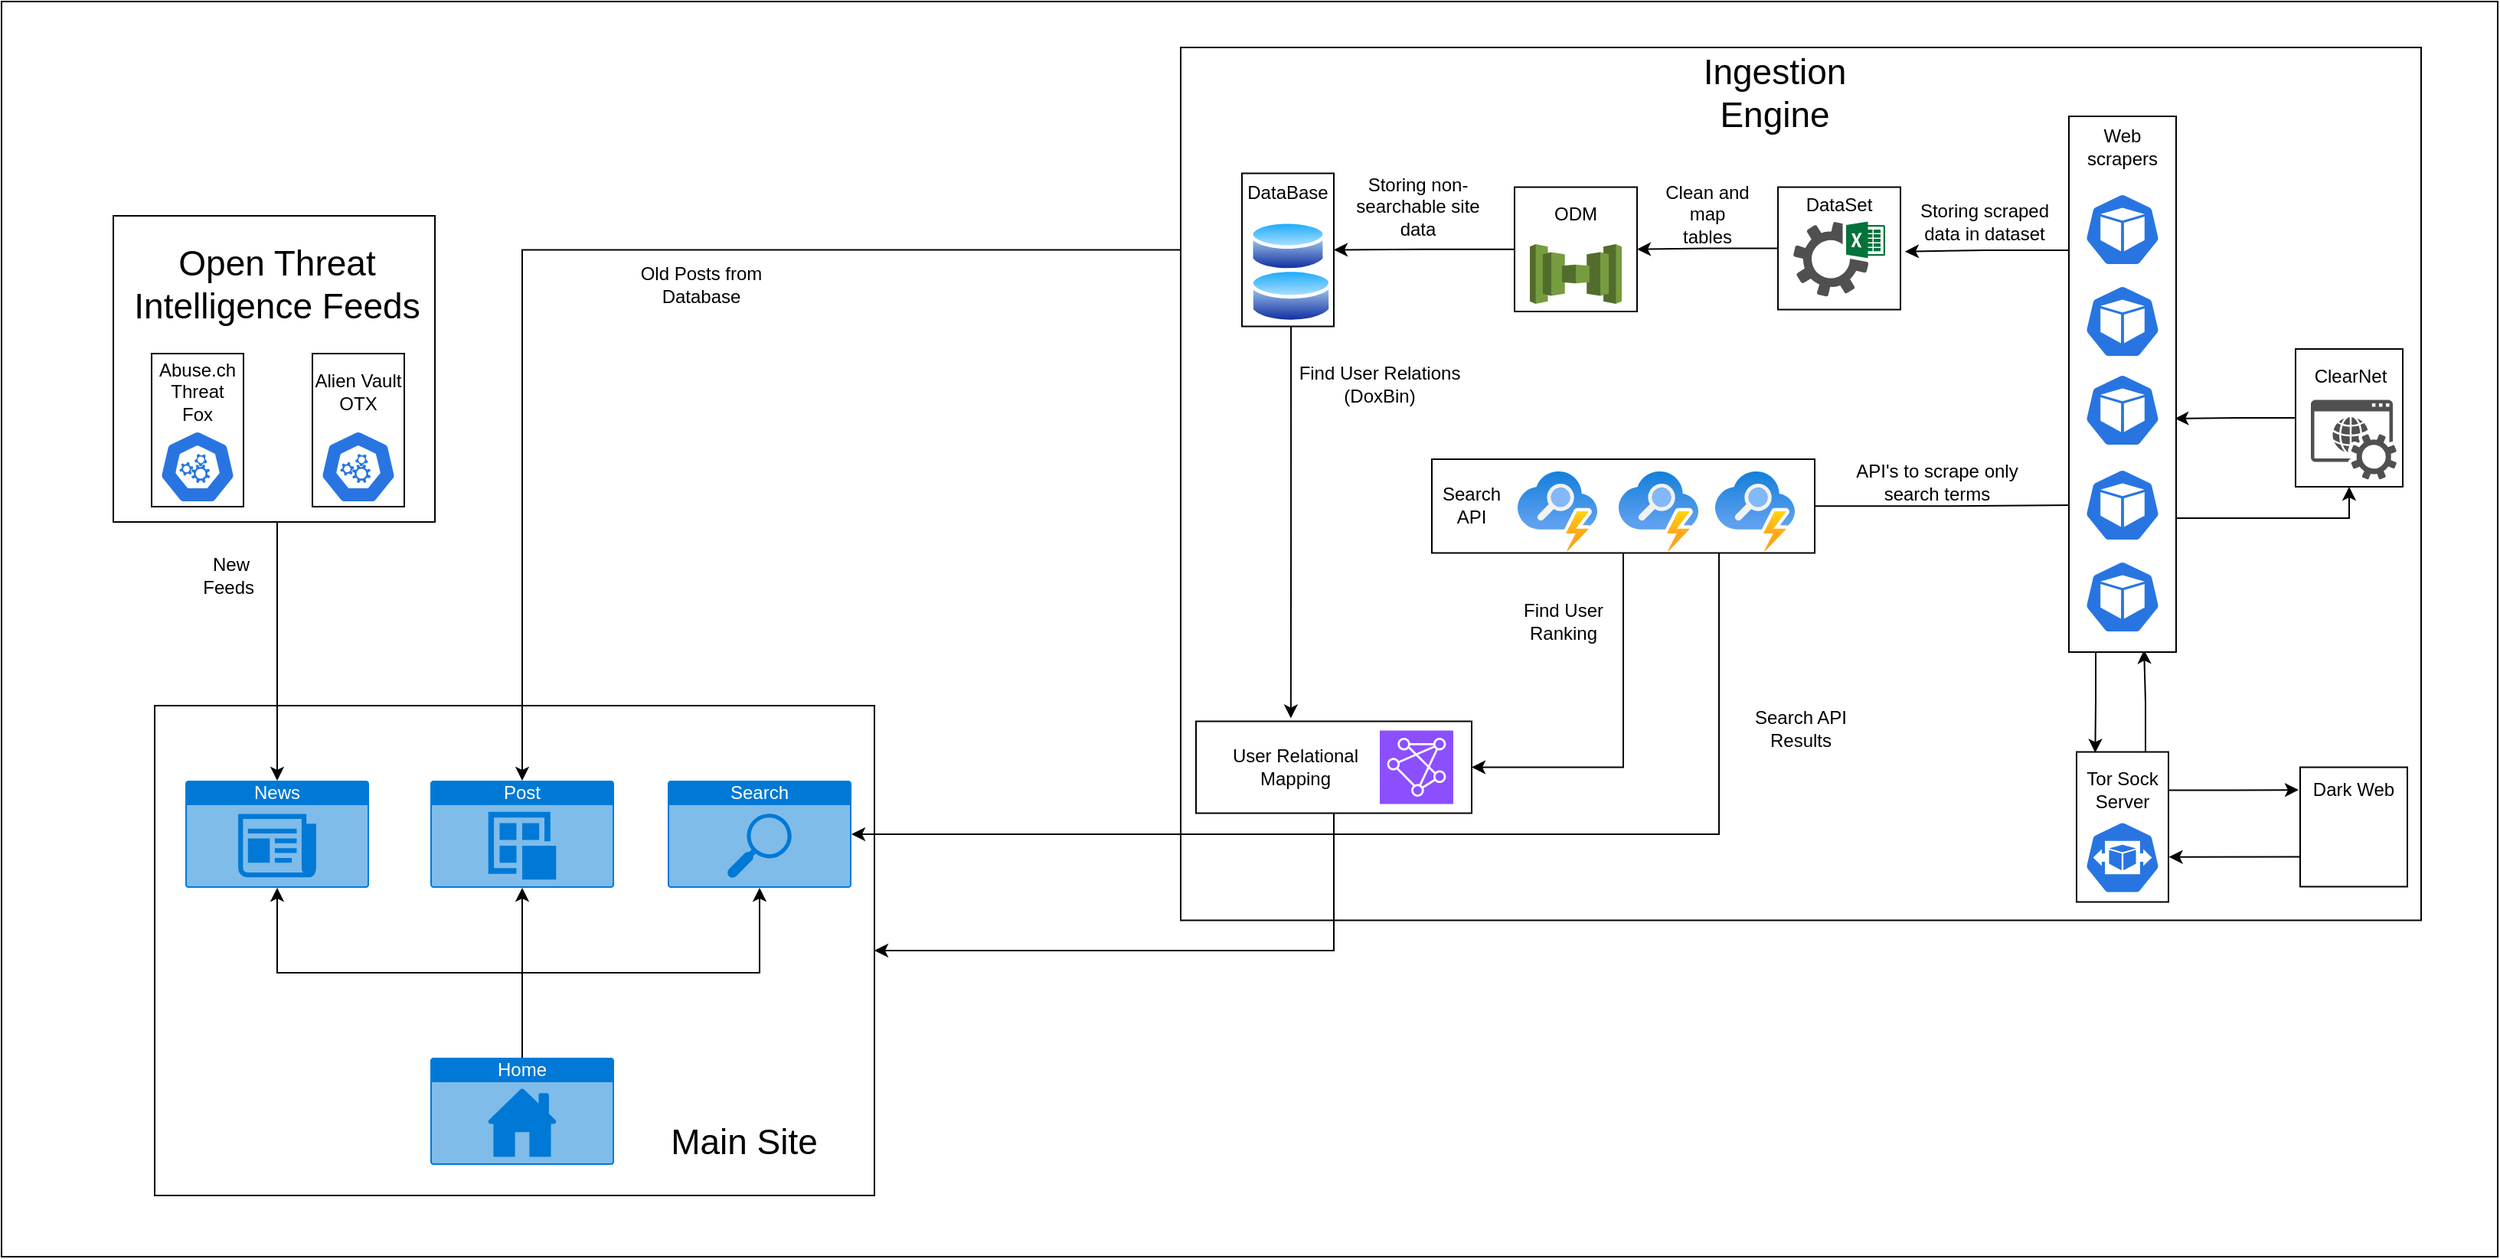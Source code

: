 <mxfile version="24.7.14">
  <diagram name="Page-1" id="Bf9qOJsrXY_zEq10vf4p">
    <mxGraphModel dx="2261" dy="795" grid="1" gridSize="10" guides="1" tooltips="1" connect="1" arrows="1" fold="1" page="1" pageScale="1" pageWidth="827" pageHeight="1169" background="#ffffff" math="0" shadow="0">
      <root>
        <mxCell id="0" />
        <mxCell id="1" parent="0" />
        <mxCell id="s_h71yhUyFhdzkxMhqhq-367" value="" style="rounded=0;whiteSpace=wrap;html=1;" parent="1" vertex="1">
          <mxGeometry x="-820" y="10" width="1630" height="820" as="geometry" />
        </mxCell>
        <mxCell id="s_h71yhUyFhdzkxMhqhq-356" value="" style="rounded=0;whiteSpace=wrap;html=1;" parent="1" vertex="1">
          <mxGeometry x="-720" y="470" width="470" height="320" as="geometry" />
        </mxCell>
        <mxCell id="s_h71yhUyFhdzkxMhqhq-336" value="Search" style="html=1;whiteSpace=wrap;strokeColor=none;fillColor=#0079D6;labelPosition=center;verticalLabelPosition=middle;verticalAlign=top;align=center;fontSize=12;outlineConnect=0;spacingTop=-6;fontColor=#FFFFFF;sketch=0;shape=mxgraph.sitemap.search;" parent="1" vertex="1">
          <mxGeometry x="-385" y="519" width="120" height="70" as="geometry" />
        </mxCell>
        <mxCell id="s_h71yhUyFhdzkxMhqhq-338" value="Home" style="html=1;whiteSpace=wrap;strokeColor=none;fillColor=#0079D6;labelPosition=center;verticalLabelPosition=middle;verticalAlign=top;align=center;fontSize=12;outlineConnect=0;spacingTop=-6;fontColor=#FFFFFF;sketch=0;shape=mxgraph.sitemap.home;" parent="1" vertex="1">
          <mxGeometry x="-540" y="700" width="120" height="70" as="geometry" />
        </mxCell>
        <mxCell id="s_h71yhUyFhdzkxMhqhq-339" value="Post" style="html=1;whiteSpace=wrap;strokeColor=none;fillColor=#0079D6;labelPosition=center;verticalLabelPosition=middle;verticalAlign=top;align=center;fontSize=12;outlineConnect=0;spacingTop=-6;fontColor=#FFFFFF;sketch=0;shape=mxgraph.sitemap.post;" parent="1" vertex="1">
          <mxGeometry x="-540" y="519" width="120" height="70" as="geometry" />
        </mxCell>
        <mxCell id="s_h71yhUyFhdzkxMhqhq-340" value="News" style="html=1;whiteSpace=wrap;strokeColor=none;fillColor=#0079D6;labelPosition=center;verticalLabelPosition=middle;verticalAlign=top;align=center;fontSize=12;outlineConnect=0;spacingTop=-6;fontColor=#FFFFFF;sketch=0;shape=mxgraph.sitemap.news;" parent="1" vertex="1">
          <mxGeometry x="-700" y="519" width="120" height="70" as="geometry" />
        </mxCell>
        <mxCell id="s_h71yhUyFhdzkxMhqhq-341" style="edgeStyle=orthogonalEdgeStyle;rounded=0;orthogonalLoop=1;jettySize=auto;html=1;exitX=0.5;exitY=0;exitDx=0;exitDy=0;exitPerimeter=0;entryX=0.5;entryY=1;entryDx=0;entryDy=0;entryPerimeter=0;" parent="1" source="s_h71yhUyFhdzkxMhqhq-338" target="s_h71yhUyFhdzkxMhqhq-340" edge="1">
          <mxGeometry relative="1" as="geometry" />
        </mxCell>
        <mxCell id="s_h71yhUyFhdzkxMhqhq-342" style="edgeStyle=orthogonalEdgeStyle;rounded=0;orthogonalLoop=1;jettySize=auto;html=1;exitX=0.5;exitY=0;exitDx=0;exitDy=0;exitPerimeter=0;entryX=0.5;entryY=1;entryDx=0;entryDy=0;entryPerimeter=0;" parent="1" source="s_h71yhUyFhdzkxMhqhq-338" target="s_h71yhUyFhdzkxMhqhq-339" edge="1">
          <mxGeometry relative="1" as="geometry" />
        </mxCell>
        <mxCell id="s_h71yhUyFhdzkxMhqhq-343" style="edgeStyle=orthogonalEdgeStyle;rounded=0;orthogonalLoop=1;jettySize=auto;html=1;exitX=0.5;exitY=0;exitDx=0;exitDy=0;exitPerimeter=0;entryX=0.5;entryY=1;entryDx=0;entryDy=0;entryPerimeter=0;" parent="1" source="s_h71yhUyFhdzkxMhqhq-338" target="s_h71yhUyFhdzkxMhqhq-336" edge="1">
          <mxGeometry relative="1" as="geometry" />
        </mxCell>
        <mxCell id="s_h71yhUyFhdzkxMhqhq-345" value="Main Site" style="text;html=1;align=center;verticalAlign=middle;whiteSpace=wrap;rounded=0;fontSize=23;" parent="1" vertex="1">
          <mxGeometry x="-390" y="740" width="110" height="30" as="geometry" />
        </mxCell>
        <mxCell id="s_h71yhUyFhdzkxMhqhq-350" style="edgeStyle=orthogonalEdgeStyle;rounded=0;orthogonalLoop=1;jettySize=auto;html=1;entryX=0.5;entryY=0;entryDx=0;entryDy=0;entryPerimeter=0;exitX=0.5;exitY=1;exitDx=0;exitDy=0;" parent="1" source="s_h71yhUyFhdzkxMhqhq-334" target="s_h71yhUyFhdzkxMhqhq-340" edge="1">
          <mxGeometry relative="1" as="geometry">
            <Array as="points">
              <mxPoint x="-640" y="210" />
            </Array>
          </mxGeometry>
        </mxCell>
        <mxCell id="s_h71yhUyFhdzkxMhqhq-351" value="New Feeds&amp;nbsp;" style="text;html=1;align=center;verticalAlign=middle;whiteSpace=wrap;rounded=0;" parent="1" vertex="1">
          <mxGeometry x="-700" y="370" width="60" height="30" as="geometry" />
        </mxCell>
        <mxCell id="s_h71yhUyFhdzkxMhqhq-357" value="" style="group" parent="1" vertex="1" connectable="0">
          <mxGeometry x="-750" y="150" width="220" height="200" as="geometry" />
        </mxCell>
        <mxCell id="s_h71yhUyFhdzkxMhqhq-334" value="" style="rounded=0;whiteSpace=wrap;html=1;container=0;" parent="s_h71yhUyFhdzkxMhqhq-357" vertex="1">
          <mxGeometry x="3" width="210" height="200" as="geometry" />
        </mxCell>
        <mxCell id="s_h71yhUyFhdzkxMhqhq-324" value="" style="rounded=0;whiteSpace=wrap;html=1;direction=south;container=0;" parent="s_h71yhUyFhdzkxMhqhq-357" vertex="1">
          <mxGeometry x="28" y="90" width="60" height="100" as="geometry" />
        </mxCell>
        <mxCell id="s_h71yhUyFhdzkxMhqhq-321" value="" style="aspect=fixed;sketch=0;html=1;dashed=0;whitespace=wrap;verticalLabelPosition=bottom;verticalAlign=top;fillColor=#2875E2;strokeColor=#ffffff;points=[[0.005,0.63,0],[0.1,0.2,0],[0.9,0.2,0],[0.5,0,0],[0.995,0.63,0],[0.72,0.99,0],[0.5,1,0],[0.28,0.99,0]];shape=mxgraph.kubernetes.icon2;prIcon=api;container=0;" parent="s_h71yhUyFhdzkxMhqhq-357" vertex="1">
          <mxGeometry x="33" y="140" width="50" height="48" as="geometry" />
        </mxCell>
        <mxCell id="s_h71yhUyFhdzkxMhqhq-323" value="Abuse.ch Threat Fox" style="text;html=1;align=center;verticalAlign=middle;whiteSpace=wrap;rounded=0;container=0;" parent="s_h71yhUyFhdzkxMhqhq-357" vertex="1">
          <mxGeometry x="28" y="100" width="60" height="30" as="geometry" />
        </mxCell>
        <mxCell id="s_h71yhUyFhdzkxMhqhq-325" value="" style="rounded=0;whiteSpace=wrap;html=1;direction=south;container=0;" parent="s_h71yhUyFhdzkxMhqhq-357" vertex="1">
          <mxGeometry x="133" y="90" width="60" height="100" as="geometry" />
        </mxCell>
        <mxCell id="s_h71yhUyFhdzkxMhqhq-326" value="" style="aspect=fixed;sketch=0;html=1;dashed=0;whitespace=wrap;verticalLabelPosition=bottom;verticalAlign=top;fillColor=#2875E2;strokeColor=#ffffff;points=[[0.005,0.63,0],[0.1,0.2,0],[0.9,0.2,0],[0.5,0,0],[0.995,0.63,0],[0.72,0.99,0],[0.5,1,0],[0.28,0.99,0]];shape=mxgraph.kubernetes.icon2;prIcon=api;container=0;" parent="s_h71yhUyFhdzkxMhqhq-357" vertex="1">
          <mxGeometry x="138" y="140" width="50" height="48" as="geometry" />
        </mxCell>
        <mxCell id="s_h71yhUyFhdzkxMhqhq-327" value="Alien Vault&lt;div&gt;OTX&lt;/div&gt;" style="text;html=1;align=center;verticalAlign=middle;whiteSpace=wrap;rounded=0;container=0;" parent="s_h71yhUyFhdzkxMhqhq-357" vertex="1">
          <mxGeometry x="133" y="100" width="60" height="30" as="geometry" />
        </mxCell>
        <mxCell id="s_h71yhUyFhdzkxMhqhq-332" value="Open Threat Intelligence Feeds" style="text;html=1;align=center;verticalAlign=middle;whiteSpace=wrap;rounded=0;fontSize=23;container=0;" parent="s_h71yhUyFhdzkxMhqhq-357" vertex="1">
          <mxGeometry y="30" width="220" height="30" as="geometry" />
        </mxCell>
        <mxCell id="s_h71yhUyFhdzkxMhqhq-360" style="edgeStyle=orthogonalEdgeStyle;rounded=0;orthogonalLoop=1;jettySize=auto;html=1;exitX=0.5;exitY=1;exitDx=0;exitDy=0;" parent="1" source="s_h71yhUyFhdzkxMhqhq-21" target="s_h71yhUyFhdzkxMhqhq-339" edge="1">
          <mxGeometry relative="1" as="geometry" />
        </mxCell>
        <mxCell id="s_h71yhUyFhdzkxMhqhq-363" value="" style="group" parent="1" vertex="1" connectable="0">
          <mxGeometry x="-50" y="40" width="810" height="570.25" as="geometry" />
        </mxCell>
        <mxCell id="s_h71yhUyFhdzkxMhqhq-316" value="" style="rounded=0;whiteSpace=wrap;html=1;movable=1;resizable=1;rotatable=1;deletable=1;editable=1;locked=0;connectable=1;container=0;" parent="s_h71yhUyFhdzkxMhqhq-363" vertex="1">
          <mxGeometry width="810" height="570.25" as="geometry" />
        </mxCell>
        <mxCell id="s_h71yhUyFhdzkxMhqhq-81" style="edgeStyle=orthogonalEdgeStyle;rounded=0;orthogonalLoop=1;jettySize=auto;html=1;exitX=0;exitY=0.25;exitDx=0;exitDy=0;entryX=0.996;entryY=0.299;entryDx=0;entryDy=0;entryPerimeter=0;" parent="s_h71yhUyFhdzkxMhqhq-363" source="s_h71yhUyFhdzkxMhqhq-80" target="s_h71yhUyFhdzkxMhqhq-20" edge="1">
          <mxGeometry relative="1" as="geometry">
            <mxPoint x="630" y="400.25" as="targetPoint" />
          </mxGeometry>
        </mxCell>
        <mxCell id="s_h71yhUyFhdzkxMhqhq-80" value="" style="rounded=0;whiteSpace=wrap;html=1;direction=south;container=0;" parent="s_h71yhUyFhdzkxMhqhq-363" vertex="1">
          <mxGeometry x="585" y="460.25" width="60" height="98" as="geometry" />
        </mxCell>
        <mxCell id="s_h71yhUyFhdzkxMhqhq-310" value="" style="rounded=0;whiteSpace=wrap;html=1;container=0;" parent="s_h71yhUyFhdzkxMhqhq-363" vertex="1">
          <mxGeometry x="10" y="440.25" width="180" height="60" as="geometry" />
        </mxCell>
        <mxCell id="s_h71yhUyFhdzkxMhqhq-71" value="" style="rounded=0;whiteSpace=wrap;html=1;direction=south;container=0;" parent="s_h71yhUyFhdzkxMhqhq-363" vertex="1">
          <mxGeometry x="731" y="470.25" width="70" height="78" as="geometry" />
        </mxCell>
        <mxCell id="s_h71yhUyFhdzkxMhqhq-68" value="" style="rounded=0;whiteSpace=wrap;html=1;direction=south;container=0;" parent="s_h71yhUyFhdzkxMhqhq-363" vertex="1">
          <mxGeometry x="728" y="197" width="70" height="90" as="geometry" />
        </mxCell>
        <mxCell id="s_h71yhUyFhdzkxMhqhq-48" style="edgeStyle=orthogonalEdgeStyle;rounded=0;orthogonalLoop=1;jettySize=auto;html=1;exitX=0.5;exitY=1;exitDx=0;exitDy=0;entryX=0.5;entryY=0;entryDx=0;entryDy=0;" parent="s_h71yhUyFhdzkxMhqhq-363" source="s_h71yhUyFhdzkxMhqhq-41" target="s_h71yhUyFhdzkxMhqhq-21" edge="1">
          <mxGeometry relative="1" as="geometry" />
        </mxCell>
        <mxCell id="s_h71yhUyFhdzkxMhqhq-41" value="" style="rounded=0;whiteSpace=wrap;html=1;direction=south;container=0;" parent="s_h71yhUyFhdzkxMhqhq-363" vertex="1">
          <mxGeometry x="218" y="91.25" width="80" height="81.25" as="geometry" />
        </mxCell>
        <mxCell id="s_h71yhUyFhdzkxMhqhq-95" value="" style="edgeStyle=orthogonalEdgeStyle;rounded=0;orthogonalLoop=1;jettySize=auto;html=1;" parent="s_h71yhUyFhdzkxMhqhq-363" source="s_h71yhUyFhdzkxMhqhq-34" target="s_h71yhUyFhdzkxMhqhq-17" edge="1">
          <mxGeometry relative="1" as="geometry" />
        </mxCell>
        <mxCell id="s_h71yhUyFhdzkxMhqhq-313" style="edgeStyle=orthogonalEdgeStyle;rounded=0;orthogonalLoop=1;jettySize=auto;html=1;exitX=0.5;exitY=0;exitDx=0;exitDy=0;entryX=1;entryY=0.5;entryDx=0;entryDy=0;" parent="s_h71yhUyFhdzkxMhqhq-363" source="s_h71yhUyFhdzkxMhqhq-34" target="s_h71yhUyFhdzkxMhqhq-310" edge="1">
          <mxGeometry relative="1" as="geometry" />
        </mxCell>
        <mxCell id="s_h71yhUyFhdzkxMhqhq-34" value="" style="rounded=0;whiteSpace=wrap;html=1;direction=west;container=0;" parent="s_h71yhUyFhdzkxMhqhq-363" vertex="1">
          <mxGeometry x="164" y="269" width="250" height="61.25" as="geometry" />
        </mxCell>
        <mxCell id="s_h71yhUyFhdzkxMhqhq-46" style="edgeStyle=orthogonalEdgeStyle;rounded=0;orthogonalLoop=1;jettySize=auto;html=1;exitX=0.5;exitY=1;exitDx=0;exitDy=0;entryX=0.5;entryY=0;entryDx=0;entryDy=0;" parent="s_h71yhUyFhdzkxMhqhq-363" source="s_h71yhUyFhdzkxMhqhq-29" target="s_h71yhUyFhdzkxMhqhq-41" edge="1">
          <mxGeometry relative="1" as="geometry" />
        </mxCell>
        <mxCell id="s_h71yhUyFhdzkxMhqhq-29" value="" style="rounded=0;whiteSpace=wrap;html=1;direction=south;container=0;" parent="s_h71yhUyFhdzkxMhqhq-363" vertex="1">
          <mxGeometry x="390" y="91.25" width="80" height="80" as="geometry" />
        </mxCell>
        <mxCell id="s_h71yhUyFhdzkxMhqhq-21" value="" style="rounded=0;whiteSpace=wrap;html=1;direction=south;container=0;" parent="s_h71yhUyFhdzkxMhqhq-363" vertex="1">
          <mxGeometry x="40" y="82.25" width="60" height="100" as="geometry" />
        </mxCell>
        <mxCell id="s_h71yhUyFhdzkxMhqhq-74" style="edgeStyle=orthogonalEdgeStyle;rounded=0;orthogonalLoop=1;jettySize=auto;html=1;exitX=0.75;exitY=0;exitDx=0;exitDy=0;entryX=1;entryY=0.5;entryDx=0;entryDy=0;" parent="s_h71yhUyFhdzkxMhqhq-363" source="s_h71yhUyFhdzkxMhqhq-20" target="s_h71yhUyFhdzkxMhqhq-68" edge="1">
          <mxGeometry relative="1" as="geometry">
            <Array as="points">
              <mxPoint x="763" y="307.25" />
            </Array>
          </mxGeometry>
        </mxCell>
        <mxCell id="s_h71yhUyFhdzkxMhqhq-20" value="" style="whiteSpace=wrap;html=1;direction=south;points=[[0,0,0,0,0],[0,0.25,0,0,0],[0,0.5,0,0,0],[0,0.75,0,0,0],[0,0.84,0,0,0],[0,1,0,0,0],[0.25,0,0,0,0],[0.25,1,0,0,0],[0.5,0,0,0,0],[0.5,1,0,0,0],[0.75,0,0,0,0],[1,0,0,0,0],[1,0.25,0,0,0],[1,0.5,0,0,0],[1,0.75,0,0,0],[1,1,0,0,0]];container=0;" parent="s_h71yhUyFhdzkxMhqhq-363" vertex="1">
          <mxGeometry x="580" y="45" width="70" height="350" as="geometry" />
        </mxCell>
        <mxCell id="s_h71yhUyFhdzkxMhqhq-5" value="" style="aspect=fixed;sketch=0;html=1;dashed=0;whitespace=wrap;verticalLabelPosition=bottom;verticalAlign=top;fillColor=#2875E2;strokeColor=#ffffff;points=[[0.005,0.63,0],[0.1,0.2,0],[0.9,0.2,0],[0.5,0,0],[0.995,0.63,0],[0.72,0.99,0],[0.5,1,0],[0.28,0.99,0]];shape=mxgraph.kubernetes.icon2;prIcon=pod;container=0;" parent="s_h71yhUyFhdzkxMhqhq-363" vertex="1">
          <mxGeometry x="590" y="213" width="50" height="48" as="geometry" />
        </mxCell>
        <mxCell id="s_h71yhUyFhdzkxMhqhq-6" value="" style="aspect=fixed;sketch=0;html=1;dashed=0;whitespace=wrap;verticalLabelPosition=bottom;verticalAlign=top;fillColor=#2875E2;strokeColor=#ffffff;points=[[0.005,0.63,0],[0.1,0.2,0],[0.9,0.2,0],[0.5,0,0],[0.995,0.63,0],[0.72,0.99,0],[0.5,1,0],[0.28,0.99,0]];shape=mxgraph.kubernetes.icon2;prIcon=pod;container=0;" parent="s_h71yhUyFhdzkxMhqhq-363" vertex="1">
          <mxGeometry x="590" y="155" width="50" height="48" as="geometry" />
        </mxCell>
        <mxCell id="s_h71yhUyFhdzkxMhqhq-7" value="" style="aspect=fixed;sketch=0;html=1;dashed=0;whitespace=wrap;verticalLabelPosition=bottom;verticalAlign=top;fillColor=#2875E2;strokeColor=#ffffff;points=[[0.005,0.63,0],[0.1,0.2,0],[0.9,0.2,0],[0.5,0,0],[0.995,0.63,0],[0.72,0.99,0],[0.5,1,0],[0.28,0.99,0]];shape=mxgraph.kubernetes.icon2;prIcon=pod;container=0;" parent="s_h71yhUyFhdzkxMhqhq-363" vertex="1">
          <mxGeometry x="590" y="95" width="50" height="48" as="geometry" />
        </mxCell>
        <mxCell id="s_h71yhUyFhdzkxMhqhq-9" value="" style="image;aspect=fixed;perimeter=ellipsePerimeter;html=1;align=center;shadow=0;dashed=0;spacingTop=3;image=img/lib/active_directory/database.svg;container=0;" parent="s_h71yhUyFhdzkxMhqhq-363" vertex="1">
          <mxGeometry x="45" y="111.25" width="50" height="37" as="geometry" />
        </mxCell>
        <mxCell id="s_h71yhUyFhdzkxMhqhq-16" value="" style="aspect=fixed;sketch=0;html=1;dashed=0;whitespace=wrap;verticalLabelPosition=bottom;verticalAlign=top;fillColor=#2875E2;strokeColor=#ffffff;points=[[0.005,0.63,0],[0.1,0.2,0],[0.9,0.2,0],[0.5,0,0],[0.995,0.63,0],[0.72,0.99,0],[0.5,1,0],[0.28,0.99,0]];shape=mxgraph.kubernetes.icon2;prIcon=pod;container=0;" parent="s_h71yhUyFhdzkxMhqhq-363" vertex="1">
          <mxGeometry x="590" y="335" width="50" height="48" as="geometry" />
        </mxCell>
        <mxCell id="s_h71yhUyFhdzkxMhqhq-17" value="" style="aspect=fixed;sketch=0;html=1;dashed=0;whitespace=wrap;verticalLabelPosition=bottom;verticalAlign=top;fillColor=#2875E2;strokeColor=#ffffff;points=[[0.005,0.63,0],[0.1,0.2,0],[0.9,0.2,0],[0.5,0,0],[0.995,0.63,0],[0.72,0.99,0],[0.5,1,0],[0.28,0.99,0]];shape=mxgraph.kubernetes.icon2;prIcon=pod;container=0;" parent="s_h71yhUyFhdzkxMhqhq-363" vertex="1">
          <mxGeometry x="590" y="275" width="50" height="48" as="geometry" />
        </mxCell>
        <mxCell id="s_h71yhUyFhdzkxMhqhq-18" value="Web scrapers" style="text;html=1;align=center;verticalAlign=middle;whiteSpace=wrap;rounded=0;container=0;" parent="s_h71yhUyFhdzkxMhqhq-363" vertex="1">
          <mxGeometry x="585" y="50.25" width="60" height="30" as="geometry" />
        </mxCell>
        <mxCell id="s_h71yhUyFhdzkxMhqhq-22" value="DataBase" style="text;html=1;align=center;verticalAlign=middle;whiteSpace=wrap;rounded=0;container=0;" parent="s_h71yhUyFhdzkxMhqhq-363" vertex="1">
          <mxGeometry x="40" y="80.25" width="60" height="30" as="geometry" />
        </mxCell>
        <mxCell id="s_h71yhUyFhdzkxMhqhq-23" value="" style="image;aspect=fixed;perimeter=ellipsePerimeter;html=1;align=center;shadow=0;dashed=0;spacingTop=3;image=img/lib/active_directory/database.svg;container=0;" parent="s_h71yhUyFhdzkxMhqhq-363" vertex="1">
          <mxGeometry x="45" y="142.25" width="54.05" height="40" as="geometry" />
        </mxCell>
        <mxCell id="s_h71yhUyFhdzkxMhqhq-27" value="" style="sketch=0;pointerEvents=1;shadow=0;dashed=0;html=1;strokeColor=none;fillColor=#505050;labelPosition=center;verticalLabelPosition=bottom;verticalAlign=top;outlineConnect=0;align=center;shape=mxgraph.office.services.excel_services;container=0;" parent="s_h71yhUyFhdzkxMhqhq-363" vertex="1">
          <mxGeometry x="400" y="113.75" width="60" height="49" as="geometry" />
        </mxCell>
        <mxCell id="s_h71yhUyFhdzkxMhqhq-30" value="DataSet" style="text;html=1;align=center;verticalAlign=middle;whiteSpace=wrap;rounded=0;container=0;" parent="s_h71yhUyFhdzkxMhqhq-363" vertex="1">
          <mxGeometry x="400" y="87.5" width="60" height="30" as="geometry" />
        </mxCell>
        <mxCell id="s_h71yhUyFhdzkxMhqhq-31" value="" style="image;aspect=fixed;html=1;points=[];align=center;fontSize=12;image=img/lib/azure2/ai_machine_learning/Serverless_Search.svg;container=0;" parent="s_h71yhUyFhdzkxMhqhq-363" vertex="1">
          <mxGeometry x="220" y="277" width="52" height="52" as="geometry" />
        </mxCell>
        <mxCell id="s_h71yhUyFhdzkxMhqhq-36" value="Search API" style="text;html=1;align=center;verticalAlign=middle;whiteSpace=wrap;rounded=0;container=0;" parent="s_h71yhUyFhdzkxMhqhq-363" vertex="1">
          <mxGeometry x="160" y="284" width="60" height="30" as="geometry" />
        </mxCell>
        <mxCell id="s_h71yhUyFhdzkxMhqhq-38" value="" style="image;aspect=fixed;html=1;points=[];align=center;fontSize=12;image=img/lib/azure2/ai_machine_learning/Serverless_Search.svg;container=0;" parent="s_h71yhUyFhdzkxMhqhq-363" vertex="1">
          <mxGeometry x="286" y="277" width="52" height="52" as="geometry" />
        </mxCell>
        <mxCell id="s_h71yhUyFhdzkxMhqhq-39" value="" style="image;aspect=fixed;html=1;points=[];align=center;fontSize=12;image=img/lib/azure2/ai_machine_learning/Serverless_Search.svg;container=0;" parent="s_h71yhUyFhdzkxMhqhq-363" vertex="1">
          <mxGeometry x="349" y="277" width="52" height="52" as="geometry" />
        </mxCell>
        <mxCell id="s_h71yhUyFhdzkxMhqhq-40" value="" style="outlineConnect=0;dashed=0;verticalLabelPosition=bottom;verticalAlign=top;align=center;html=1;shape=mxgraph.aws3.connect;fillColor=#759C3E;gradientColor=none;container=0;" parent="s_h71yhUyFhdzkxMhqhq-363" vertex="1">
          <mxGeometry x="228" y="128.5" width="60" height="39" as="geometry" />
        </mxCell>
        <mxCell id="s_h71yhUyFhdzkxMhqhq-42" value="ODM" style="text;html=1;align=center;verticalAlign=middle;whiteSpace=wrap;rounded=0;container=0;" parent="s_h71yhUyFhdzkxMhqhq-363" vertex="1">
          <mxGeometry x="228" y="93.5" width="60" height="30" as="geometry" />
        </mxCell>
        <mxCell id="s_h71yhUyFhdzkxMhqhq-45" value="Storing scraped data in dataset" style="text;html=1;align=center;verticalAlign=middle;whiteSpace=wrap;rounded=0;container=0;" parent="s_h71yhUyFhdzkxMhqhq-363" vertex="1">
          <mxGeometry x="480" y="98.5" width="90" height="30" as="geometry" />
        </mxCell>
        <mxCell id="s_h71yhUyFhdzkxMhqhq-47" value="Storing non-searchable site data" style="text;html=1;align=center;verticalAlign=middle;whiteSpace=wrap;rounded=0;container=0;" parent="s_h71yhUyFhdzkxMhqhq-363" vertex="1">
          <mxGeometry x="110" y="88.75" width="90" height="30" as="geometry" />
        </mxCell>
        <mxCell id="s_h71yhUyFhdzkxMhqhq-49" value="Clean and map tables" style="text;html=1;align=center;verticalAlign=middle;whiteSpace=wrap;rounded=0;container=0;" parent="s_h71yhUyFhdzkxMhqhq-363" vertex="1">
          <mxGeometry x="314" y="94.25" width="60" height="30" as="geometry" />
        </mxCell>
        <mxCell id="s_h71yhUyFhdzkxMhqhq-51" value="API&#39;s to scrape only search terms" style="text;html=1;align=center;verticalAlign=middle;whiteSpace=wrap;rounded=0;container=0;" parent="s_h71yhUyFhdzkxMhqhq-363" vertex="1">
          <mxGeometry x="434" y="269" width="120" height="30" as="geometry" />
        </mxCell>
        <mxCell id="s_h71yhUyFhdzkxMhqhq-55" value="Ingestion Engine" style="text;html=1;align=center;verticalAlign=middle;whiteSpace=wrap;rounded=0;fontSize=23;fontStyle=0;container=0;" parent="s_h71yhUyFhdzkxMhqhq-363" vertex="1">
          <mxGeometry x="358" y="15" width="60" height="30" as="geometry" />
        </mxCell>
        <mxCell id="s_h71yhUyFhdzkxMhqhq-63" value="" style="sketch=0;pointerEvents=1;shadow=0;dashed=0;html=1;strokeColor=none;fillColor=#505050;labelPosition=center;verticalLabelPosition=bottom;verticalAlign=top;outlineConnect=0;align=center;shape=mxgraph.office.services.online_hosted_services;container=0;" parent="s_h71yhUyFhdzkxMhqhq-363" vertex="1">
          <mxGeometry x="738" y="230.25" width="56" height="52" as="geometry" />
        </mxCell>
        <mxCell id="s_h71yhUyFhdzkxMhqhq-65" value="ClearNet" style="text;html=1;align=center;verticalAlign=middle;whiteSpace=wrap;rounded=0;container=0;" parent="s_h71yhUyFhdzkxMhqhq-363" vertex="1">
          <mxGeometry x="734" y="200.25" width="60" height="30" as="geometry" />
        </mxCell>
        <mxCell id="s_h71yhUyFhdzkxMhqhq-66" value="" style="shape=image;html=1;verticalAlign=top;verticalLabelPosition=bottom;labelBackgroundColor=#ffffff;imageAspect=0;aspect=fixed;image=https://cdn0.iconfinder.com/data/icons/just-drivers/128/networks_G.png;container=0;" parent="s_h71yhUyFhdzkxMhqhq-363" vertex="1">
          <mxGeometry x="737" y="490.25" width="58" height="58" as="geometry" />
        </mxCell>
        <mxCell id="s_h71yhUyFhdzkxMhqhq-69" style="edgeStyle=orthogonalEdgeStyle;rounded=0;orthogonalLoop=1;jettySize=auto;html=1;entryX=0.564;entryY=0.012;entryDx=0;entryDy=0;entryPerimeter=0;" parent="s_h71yhUyFhdzkxMhqhq-363" source="s_h71yhUyFhdzkxMhqhq-68" target="s_h71yhUyFhdzkxMhqhq-20" edge="1">
          <mxGeometry relative="1" as="geometry" />
        </mxCell>
        <mxCell id="s_h71yhUyFhdzkxMhqhq-70" value="Dark Web" style="text;html=1;align=center;verticalAlign=middle;whiteSpace=wrap;rounded=0;container=0;" parent="s_h71yhUyFhdzkxMhqhq-363" vertex="1">
          <mxGeometry x="736" y="470.25" width="60" height="30" as="geometry" />
        </mxCell>
        <mxCell id="s_h71yhUyFhdzkxMhqhq-78" value="" style="aspect=fixed;sketch=0;html=1;dashed=0;whitespace=wrap;verticalLabelPosition=bottom;verticalAlign=top;fillColor=#2875E2;strokeColor=#ffffff;points=[[0.005,0.63,0],[0.1,0.2,0],[0.9,0.2,0],[0.5,0,0],[0.995,0.63,0],[0.72,0.99,0],[0.5,1,0],[0.28,0.99,0]];shape=mxgraph.kubernetes.icon2;prIcon=hpa;container=0;" parent="s_h71yhUyFhdzkxMhqhq-363" vertex="1">
          <mxGeometry x="590" y="505.25" width="50" height="48" as="geometry" />
        </mxCell>
        <mxCell id="s_h71yhUyFhdzkxMhqhq-83" style="edgeStyle=orthogonalEdgeStyle;rounded=0;orthogonalLoop=1;jettySize=auto;html=1;exitX=1;exitY=0.5;exitDx=0;exitDy=0;" parent="s_h71yhUyFhdzkxMhqhq-363" source="s_h71yhUyFhdzkxMhqhq-79" edge="1">
          <mxGeometry relative="1" as="geometry">
            <mxPoint x="730" y="485.06" as="targetPoint" />
          </mxGeometry>
        </mxCell>
        <mxCell id="s_h71yhUyFhdzkxMhqhq-79" value="Tor Sock Server" style="text;html=1;align=center;verticalAlign=middle;whiteSpace=wrap;rounded=0;container=0;" parent="s_h71yhUyFhdzkxMhqhq-363" vertex="1">
          <mxGeometry x="585" y="470.25" width="60" height="30" as="geometry" />
        </mxCell>
        <mxCell id="s_h71yhUyFhdzkxMhqhq-82" style="edgeStyle=orthogonalEdgeStyle;rounded=0;orthogonalLoop=1;jettySize=auto;html=1;exitX=1;exitY=0.75;exitDx=0;exitDy=0;entryX=0.005;entryY=0.797;entryDx=0;entryDy=0;entryPerimeter=0;" parent="s_h71yhUyFhdzkxMhqhq-363" source="s_h71yhUyFhdzkxMhqhq-20" target="s_h71yhUyFhdzkxMhqhq-80" edge="1">
          <mxGeometry relative="1" as="geometry" />
        </mxCell>
        <mxCell id="s_h71yhUyFhdzkxMhqhq-84" style="edgeStyle=orthogonalEdgeStyle;rounded=0;orthogonalLoop=1;jettySize=auto;html=1;exitX=0.75;exitY=1;exitDx=0;exitDy=0;entryX=0.7;entryY=-0.005;entryDx=0;entryDy=0;entryPerimeter=0;" parent="s_h71yhUyFhdzkxMhqhq-363" source="s_h71yhUyFhdzkxMhqhq-71" target="s_h71yhUyFhdzkxMhqhq-80" edge="1">
          <mxGeometry relative="1" as="geometry" />
        </mxCell>
        <mxCell id="s_h71yhUyFhdzkxMhqhq-94" style="edgeStyle=orthogonalEdgeStyle;rounded=0;orthogonalLoop=1;jettySize=auto;html=1;exitX=0.25;exitY=1;exitDx=0;exitDy=0;entryX=0.526;entryY=-0.037;entryDx=0;entryDy=0;entryPerimeter=0;" parent="s_h71yhUyFhdzkxMhqhq-363" source="s_h71yhUyFhdzkxMhqhq-20" target="s_h71yhUyFhdzkxMhqhq-29" edge="1">
          <mxGeometry relative="1" as="geometry" />
        </mxCell>
        <mxCell id="s_h71yhUyFhdzkxMhqhq-307" value="" style="sketch=0;points=[[0,0,0],[0.25,0,0],[0.5,0,0],[0.75,0,0],[1,0,0],[0,1,0],[0.25,1,0],[0.5,1,0],[0.75,1,0],[1,1,0],[0,0.25,0],[0,0.5,0],[0,0.75,0],[1,0.25,0],[1,0.5,0],[1,0.75,0]];outlineConnect=0;fontColor=#232F3E;fillColor=#8C4FFF;strokeColor=#ffffff;dashed=0;verticalLabelPosition=bottom;verticalAlign=top;align=center;html=1;fontSize=12;fontStyle=0;aspect=fixed;shape=mxgraph.aws4.resourceIcon;resIcon=mxgraph.aws4.entity_resolution;container=0;" parent="s_h71yhUyFhdzkxMhqhq-363" vertex="1">
          <mxGeometry x="130" y="446.25" width="48" height="48" as="geometry" />
        </mxCell>
        <mxCell id="s_h71yhUyFhdzkxMhqhq-308" value="User Relational Mapping" style="text;html=1;align=center;verticalAlign=middle;whiteSpace=wrap;rounded=0;container=0;" parent="s_h71yhUyFhdzkxMhqhq-363" vertex="1">
          <mxGeometry x="25" y="455.25" width="100" height="30" as="geometry" />
        </mxCell>
        <mxCell id="s_h71yhUyFhdzkxMhqhq-311" style="edgeStyle=orthogonalEdgeStyle;rounded=0;orthogonalLoop=1;jettySize=auto;html=1;entryX=0.344;entryY=-0.033;entryDx=0;entryDy=0;entryPerimeter=0;" parent="s_h71yhUyFhdzkxMhqhq-363" source="s_h71yhUyFhdzkxMhqhq-23" target="s_h71yhUyFhdzkxMhqhq-310" edge="1">
          <mxGeometry relative="1" as="geometry" />
        </mxCell>
        <mxCell id="s_h71yhUyFhdzkxMhqhq-314" value="Find User Ranking" style="text;html=1;align=center;verticalAlign=middle;whiteSpace=wrap;rounded=0;container=0;" parent="s_h71yhUyFhdzkxMhqhq-363" vertex="1">
          <mxGeometry x="220" y="360" width="60" height="30" as="geometry" />
        </mxCell>
        <mxCell id="s_h71yhUyFhdzkxMhqhq-315" value="Find User Relations (DoxBin)" style="text;html=1;align=center;verticalAlign=middle;whiteSpace=wrap;rounded=0;container=0;" parent="s_h71yhUyFhdzkxMhqhq-363" vertex="1">
          <mxGeometry x="70" y="205" width="120" height="30" as="geometry" />
        </mxCell>
        <mxCell id="s_h71yhUyFhdzkxMhqhq-366" value="Search API Results" style="text;html=1;align=center;verticalAlign=middle;whiteSpace=wrap;rounded=0;" parent="s_h71yhUyFhdzkxMhqhq-363" vertex="1">
          <mxGeometry x="360" y="430.25" width="90" height="30" as="geometry" />
        </mxCell>
        <mxCell id="s_h71yhUyFhdzkxMhqhq-364" style="edgeStyle=orthogonalEdgeStyle;rounded=0;orthogonalLoop=1;jettySize=auto;html=1;exitX=0.25;exitY=0;exitDx=0;exitDy=0;entryX=1;entryY=0.5;entryDx=0;entryDy=0;entryPerimeter=0;" parent="1" source="s_h71yhUyFhdzkxMhqhq-34" target="s_h71yhUyFhdzkxMhqhq-336" edge="1">
          <mxGeometry relative="1" as="geometry" />
        </mxCell>
        <mxCell id="s_h71yhUyFhdzkxMhqhq-365" value="Old Posts from Database" style="text;html=1;align=center;verticalAlign=middle;whiteSpace=wrap;rounded=0;" parent="1" vertex="1">
          <mxGeometry x="-413" y="180" width="100" height="30" as="geometry" />
        </mxCell>
        <mxCell id="zv1qeu4o-MOERnHy2ziW-2" style="edgeStyle=orthogonalEdgeStyle;rounded=0;orthogonalLoop=1;jettySize=auto;html=1;exitX=0.5;exitY=1;exitDx=0;exitDy=0;" edge="1" parent="1" source="s_h71yhUyFhdzkxMhqhq-310" target="s_h71yhUyFhdzkxMhqhq-356">
          <mxGeometry relative="1" as="geometry" />
        </mxCell>
      </root>
    </mxGraphModel>
  </diagram>
</mxfile>
